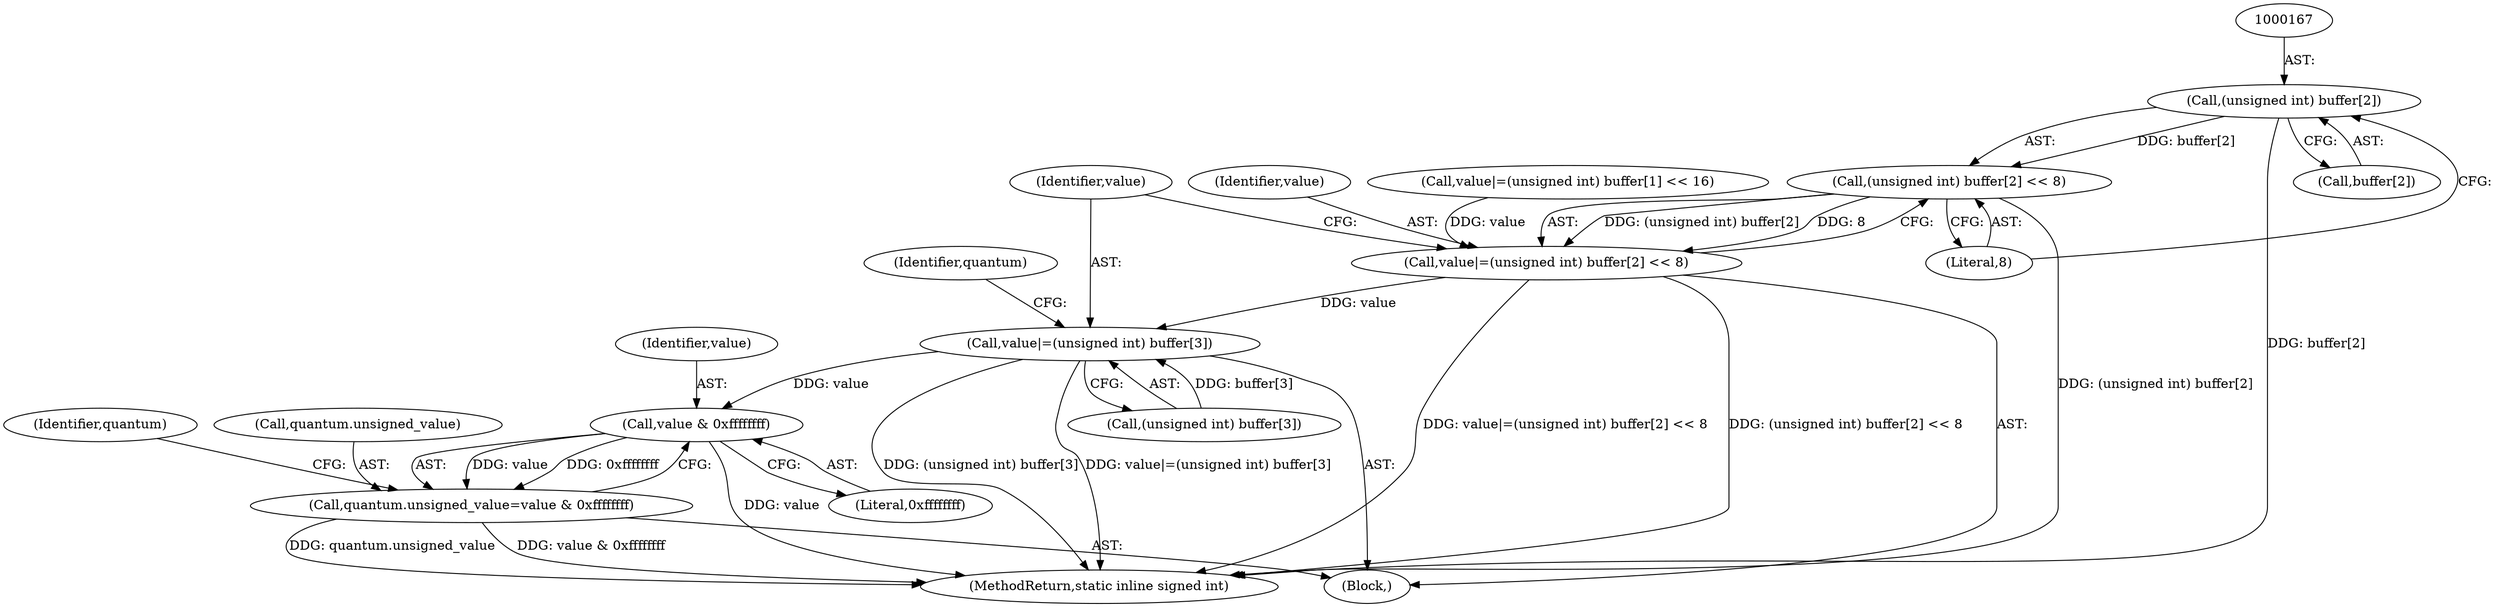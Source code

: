 digraph "0_ImageMagick_d8ab7f046587f2e9f734b687ba7e6e10147c294b_6@array" {
"1000166" [label="(Call,(unsigned int) buffer[2])"];
"1000165" [label="(Call,(unsigned int) buffer[2] << 8)"];
"1000163" [label="(Call,value|=(unsigned int) buffer[2] << 8)"];
"1000172" [label="(Call,value|=(unsigned int) buffer[3])"];
"1000183" [label="(Call,value & 0xffffffff)"];
"1000179" [label="(Call,quantum.unsigned_value=value & 0xffffffff)"];
"1000166" [label="(Call,(unsigned int) buffer[2])"];
"1000165" [label="(Call,(unsigned int) buffer[2] << 8)"];
"1000181" [label="(Identifier,quantum)"];
"1000188" [label="(Identifier,quantum)"];
"1000171" [label="(Literal,8)"];
"1000164" [label="(Identifier,value)"];
"1000173" [label="(Identifier,value)"];
"1000190" [label="(MethodReturn,static inline signed int)"];
"1000180" [label="(Call,quantum.unsigned_value)"];
"1000184" [label="(Identifier,value)"];
"1000183" [label="(Call,value & 0xffffffff)"];
"1000168" [label="(Call,buffer[2])"];
"1000174" [label="(Call,(unsigned int) buffer[3])"];
"1000179" [label="(Call,quantum.unsigned_value=value & 0xffffffff)"];
"1000154" [label="(Call,value|=(unsigned int) buffer[1] << 16)"];
"1000172" [label="(Call,value|=(unsigned int) buffer[3])"];
"1000103" [label="(Block,)"];
"1000185" [label="(Literal,0xffffffff)"];
"1000163" [label="(Call,value|=(unsigned int) buffer[2] << 8)"];
"1000166" -> "1000165"  [label="AST: "];
"1000166" -> "1000168"  [label="CFG: "];
"1000167" -> "1000166"  [label="AST: "];
"1000168" -> "1000166"  [label="AST: "];
"1000171" -> "1000166"  [label="CFG: "];
"1000166" -> "1000190"  [label="DDG: buffer[2]"];
"1000166" -> "1000165"  [label="DDG: buffer[2]"];
"1000165" -> "1000163"  [label="AST: "];
"1000165" -> "1000171"  [label="CFG: "];
"1000171" -> "1000165"  [label="AST: "];
"1000163" -> "1000165"  [label="CFG: "];
"1000165" -> "1000190"  [label="DDG: (unsigned int) buffer[2]"];
"1000165" -> "1000163"  [label="DDG: (unsigned int) buffer[2]"];
"1000165" -> "1000163"  [label="DDG: 8"];
"1000163" -> "1000103"  [label="AST: "];
"1000164" -> "1000163"  [label="AST: "];
"1000173" -> "1000163"  [label="CFG: "];
"1000163" -> "1000190"  [label="DDG: value|=(unsigned int) buffer[2] << 8"];
"1000163" -> "1000190"  [label="DDG: (unsigned int) buffer[2] << 8"];
"1000154" -> "1000163"  [label="DDG: value"];
"1000163" -> "1000172"  [label="DDG: value"];
"1000172" -> "1000103"  [label="AST: "];
"1000172" -> "1000174"  [label="CFG: "];
"1000173" -> "1000172"  [label="AST: "];
"1000174" -> "1000172"  [label="AST: "];
"1000181" -> "1000172"  [label="CFG: "];
"1000172" -> "1000190"  [label="DDG: (unsigned int) buffer[3]"];
"1000172" -> "1000190"  [label="DDG: value|=(unsigned int) buffer[3]"];
"1000174" -> "1000172"  [label="DDG: buffer[3]"];
"1000172" -> "1000183"  [label="DDG: value"];
"1000183" -> "1000179"  [label="AST: "];
"1000183" -> "1000185"  [label="CFG: "];
"1000184" -> "1000183"  [label="AST: "];
"1000185" -> "1000183"  [label="AST: "];
"1000179" -> "1000183"  [label="CFG: "];
"1000183" -> "1000190"  [label="DDG: value"];
"1000183" -> "1000179"  [label="DDG: value"];
"1000183" -> "1000179"  [label="DDG: 0xffffffff"];
"1000179" -> "1000103"  [label="AST: "];
"1000180" -> "1000179"  [label="AST: "];
"1000188" -> "1000179"  [label="CFG: "];
"1000179" -> "1000190"  [label="DDG: quantum.unsigned_value"];
"1000179" -> "1000190"  [label="DDG: value & 0xffffffff"];
}
